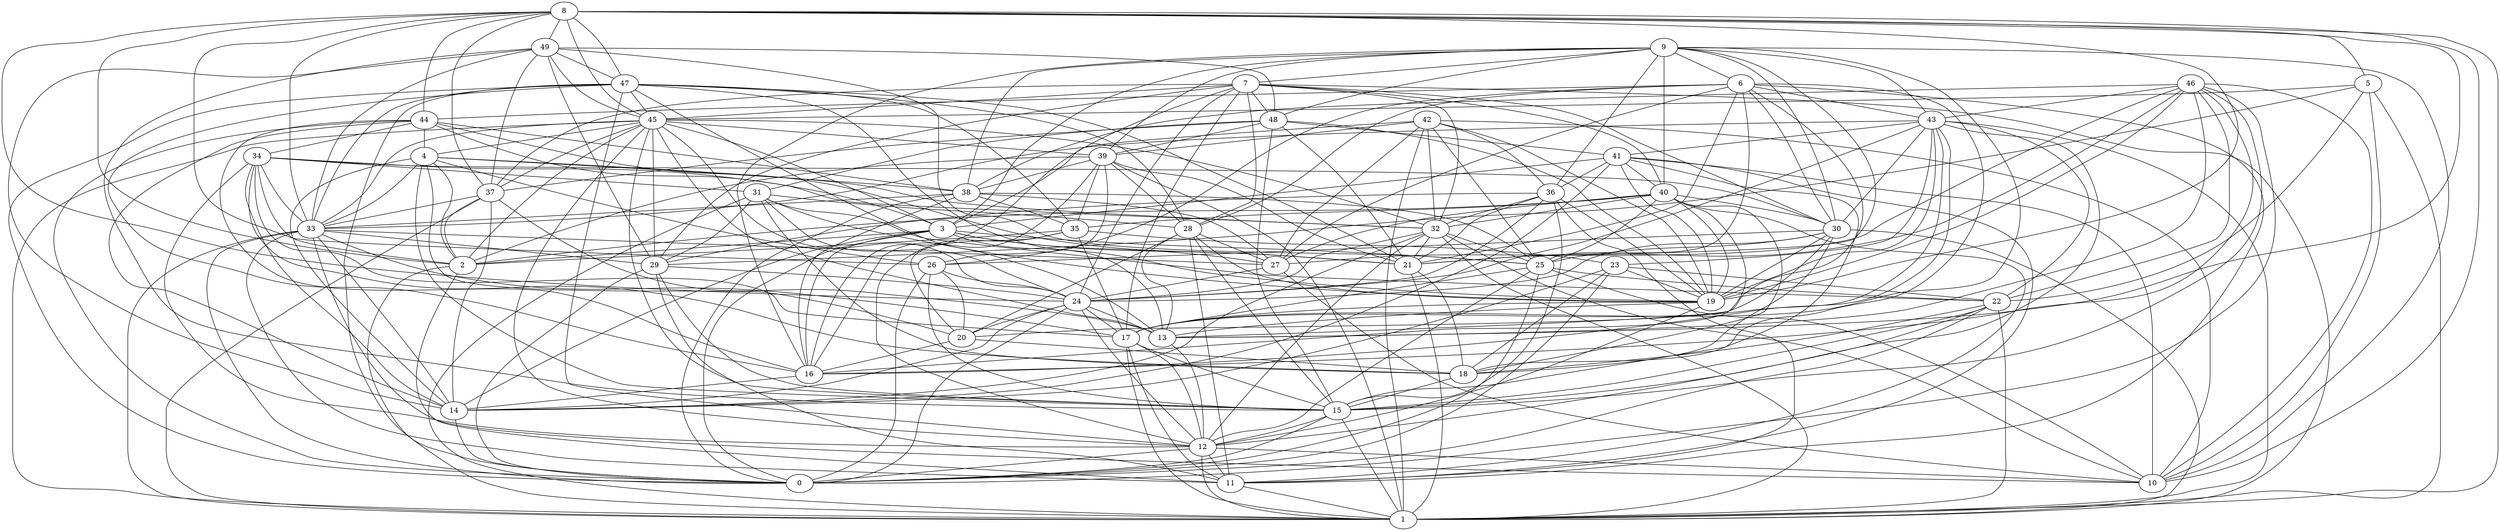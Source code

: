 digraph GG_graph {

subgraph G_graph {
edge [color = black]
"8" -> "5" [dir = none]
"8" -> "37" [dir = none]
"8" -> "44" [dir = none]
"8" -> "33" [dir = none]
"8" -> "45" [dir = none]
"33" -> "0" [dir = none]
"33" -> "1" [dir = none]
"33" -> "17" [dir = none]
"33" -> "27" [dir = none]
"43" -> "16" [dir = none]
"43" -> "19" [dir = none]
"20" -> "16" [dir = none]
"5" -> "10" [dir = none]
"5" -> "29" [dir = none]
"5" -> "1" [dir = none]
"48" -> "41" [dir = none]
"48" -> "39" [dir = none]
"48" -> "31" [dir = none]
"48" -> "15" [dir = none]
"48" -> "37" [dir = none]
"48" -> "21" [dir = none]
"18" -> "15" [dir = none]
"22" -> "15" [dir = none]
"22" -> "1" [dir = none]
"23" -> "18" [dir = none]
"23" -> "19" [dir = none]
"21" -> "1" [dir = none]
"19" -> "12" [dir = none]
"36" -> "15" [dir = none]
"36" -> "29" [dir = none]
"36" -> "19" [dir = none]
"36" -> "11" [dir = none]
"36" -> "24" [dir = none]
"42" -> "10" [dir = none]
"42" -> "39" [dir = none]
"42" -> "27" [dir = none]
"42" -> "1" [dir = none]
"42" -> "19" [dir = none]
"42" -> "36" [dir = none]
"49" -> "48" [dir = none]
"49" -> "25" [dir = none]
"49" -> "29" [dir = none]
"49" -> "14" [dir = none]
"49" -> "37" [dir = none]
"26" -> "15" [dir = none]
"26" -> "20" [dir = none]
"26" -> "24" [dir = none]
"32" -> "21" [dir = none]
"32" -> "25" [dir = none]
"7" -> "16" [dir = none]
"7" -> "30" [dir = none]
"7" -> "48" [dir = none]
"7" -> "28" [dir = none]
"7" -> "17" [dir = none]
"46" -> "22" [dir = none]
"46" -> "27" [dir = none]
"46" -> "38" [dir = none]
"46" -> "10" [dir = none]
"46" -> "15" [dir = none]
"47" -> "28" [dir = none]
"47" -> "45" [dir = none]
"47" -> "16" [dir = none]
"47" -> "12" [dir = none]
"9" -> "30" [dir = none]
"9" -> "43" [dir = none]
"9" -> "16" [dir = none]
"9" -> "3" [dir = none]
"9" -> "48" [dir = none]
"9" -> "17" [dir = none]
"9" -> "6" [dir = none]
"9" -> "40" [dir = none]
"9" -> "10" [dir = none]
"17" -> "11" [dir = none]
"17" -> "12" [dir = none]
"40" -> "18" [dir = none]
"40" -> "32" [dir = none]
"40" -> "16" [dir = none]
"40" -> "27" [dir = none]
"40" -> "2" [dir = none]
"40" -> "35" [dir = none]
"29" -> "15" [dir = none]
"29" -> "11" [dir = none]
"29" -> "24" [dir = none]
"37" -> "2" [dir = none]
"37" -> "14" [dir = none]
"37" -> "13" [dir = none]
"44" -> "21" [dir = none]
"44" -> "4" [dir = none]
"44" -> "0" [dir = none]
"38" -> "27" [dir = none]
"38" -> "0" [dir = none]
"35" -> "12" [dir = none]
"35" -> "23" [dir = none]
"35" -> "20" [dir = none]
"35" -> "17" [dir = none]
"28" -> "27" [dir = none]
"28" -> "11" [dir = none]
"41" -> "40" [dir = none]
"41" -> "14" [dir = none]
"41" -> "3" [dir = none]
"24" -> "17" [dir = none]
"24" -> "13" [dir = none]
"24" -> "12" [dir = none]
"24" -> "14" [dir = none]
"39" -> "38" [dir = none]
"39" -> "1" [dir = none]
"39" -> "16" [dir = none]
"39" -> "35" [dir = none]
"39" -> "26" [dir = none]
"39" -> "21" [dir = none]
"39" -> "28" [dir = none]
"31" -> "1" [dir = none]
"31" -> "19" [dir = none]
"31" -> "22" [dir = none]
"31" -> "28" [dir = none]
"31" -> "29" [dir = none]
"14" -> "0" [dir = none]
"34" -> "14" [dir = none]
"34" -> "33" [dir = none]
"34" -> "32" [dir = none]
"34" -> "18" [dir = none]
"34" -> "2" [dir = none]
"34" -> "31" [dir = none]
"4" -> "20" [dir = none]
"4" -> "32" [dir = none]
"4" -> "15" [dir = none]
"4" -> "2" [dir = none]
"6" -> "11" [dir = none]
"6" -> "21" [dir = none]
"6" -> "27" [dir = none]
"6" -> "30" [dir = none]
"6" -> "44" [dir = none]
"30" -> "24" [dir = none]
"30" -> "19" [dir = none]
"30" -> "18" [dir = none]
"3" -> "2" [dir = none]
"3" -> "16" [dir = none]
"3" -> "0" [dir = none]
"45" -> "13" [dir = none]
"45" -> "32" [dir = none]
"45" -> "37" [dir = none]
"45" -> "2" [dir = none]
"45" -> "1" [dir = none]
"45" -> "15" [dir = none]
"45" -> "29" [dir = none]
"45" -> "39" [dir = none]
"25" -> "17" [dir = none]
"30" -> "25" [dir = none]
"42" -> "3" [dir = none]
"7" -> "24" [dir = none]
"40" -> "25" [dir = none]
"47" -> "19" [dir = none]
"41" -> "11" [dir = none]
"3" -> "13" [dir = none]
"49" -> "45" [dir = none]
"42" -> "32" [dir = none]
"30" -> "13" [dir = none]
"20" -> "18" [dir = none]
"16" -> "14" [dir = none]
"35" -> "2" [dir = none]
"25" -> "0" [dir = none]
"44" -> "34" [dir = none]
"33" -> "11" [dir = none]
"40" -> "30" [dir = none]
"45" -> "33" [dir = none]
"22" -> "18" [dir = none]
"24" -> "0" [dir = none]
"38" -> "25" [dir = none]
"6" -> "25" [dir = none]
"3" -> "14" [dir = none]
"9" -> "39" [dir = none]
"28" -> "13" [dir = none]
"11" -> "1" [dir = none]
"46" -> "13" [dir = none]
"24" -> "20" [dir = none]
"12" -> "0" [dir = none]
"49" -> "33" [dir = none]
"32" -> "1" [dir = none]
"46" -> "43" [dir = none]
"28" -> "15" [dir = none]
"46" -> "0" [dir = none]
"39" -> "2" [dir = none]
"38" -> "35" [dir = none]
"44" -> "3" [dir = none]
"6" -> "28" [dir = none]
"43" -> "24" [dir = none]
"8" -> "49" [dir = none]
"9" -> "38" [dir = none]
"17" -> "15" [dir = none]
"29" -> "0" [dir = none]
"2" -> "11" [dir = none]
"15" -> "1" [dir = none]
"40" -> "11" [dir = none]
"34" -> "12" [dir = none]
"32" -> "12" [dir = none]
"47" -> "33" [dir = none]
"17" -> "1" [dir = none]
"47" -> "13" [dir = none]
"34" -> "17" [dir = none]
"3" -> "27" [dir = none]
"25" -> "22" [dir = none]
"21" -> "18" [dir = none]
"43" -> "33" [dir = none]
"7" -> "29" [dir = none]
"19" -> "13" [dir = none]
"15" -> "0" [dir = none]
"46" -> "19" [dir = none]
"27" -> "10" [dir = none]
"5" -> "45" [dir = none]
"28" -> "19" [dir = none]
"43" -> "17" [dir = none]
"30" -> "26" [dir = none]
"31" -> "24" [dir = none]
"9" -> "7" [dir = none]
"8" -> "13" [dir = none]
"12" -> "1" [dir = none]
"8" -> "1" [dir = none]
"9" -> "21" [dir = none]
"6" -> "43" [dir = none]
"33" -> "10" [dir = none]
"15" -> "12" [dir = none]
"49" -> "47" [dir = none]
"41" -> "15" [dir = none]
"23" -> "14" [dir = none]
"41" -> "19" [dir = none]
"30" -> "1" [dir = none]
"45" -> "4" [dir = none]
"28" -> "20" [dir = none]
"34" -> "30" [dir = none]
"32" -> "14" [dir = none]
"7" -> "40" [dir = none]
"38" -> "16" [dir = none]
"22" -> "12" [dir = none]
"37" -> "33" [dir = none]
"12" -> "11" [dir = none]
"44" -> "16" [dir = none]
"7" -> "32" [dir = none]
"5" -> "22" [dir = none]
"22" -> "0" [dir = none]
"47" -> "35" [dir = none]
"25" -> "12" [dir = none]
"32" -> "10" [dir = none]
"46" -> "21" [dir = none]
"31" -> "18" [dir = none]
"7" -> "45" [dir = none]
"40" -> "19" [dir = none]
"44" -> "14" [dir = none]
"8" -> "10" [dir = none]
"12" -> "10" [dir = none]
"6" -> "18" [dir = none]
"47" -> "1" [dir = none]
"13" -> "12" [dir = none]
"8" -> "26" [dir = none]
"37" -> "1" [dir = none]
"3" -> "21" [dir = none]
"4" -> "38" [dir = none]
"45" -> "3" [dir = none]
"33" -> "29" [dir = none]
"27" -> "24" [dir = none]
"38" -> "33" [dir = none]
"6" -> "26" [dir = none]
"36" -> "21" [dir = none]
"8" -> "47" [dir = none]
"41" -> "10" [dir = none]
"43" -> "22" [dir = none]
"43" -> "41" [dir = none]
"8" -> "2" [dir = none]
"3" -> "25" [dir = none]
"43" -> "30" [dir = none]
"8" -> "24" [dir = none]
"4" -> "14" [dir = none]
"46" -> "16" [dir = none]
"47" -> "21" [dir = none]
"45" -> "24" [dir = none]
"6" -> "20" [dir = none]
"43" -> "15" [dir = none]
"8" -> "19" [dir = none]
"47" -> "0" [dir = none]
"25" -> "10" [dir = none]
"43" -> "1" [dir = none]
"43" -> "23" [dir = none]
"32" -> "24" [dir = none]
"19" -> "17" [dir = none]
"26" -> "0" [dir = none]
"41" -> "36" [dir = none]
"4" -> "26" [dir = none]
"23" -> "22" [dir = none]
"4" -> "33" [dir = none]
"9" -> "36" [dir = none]
"23" -> "0" [dir = none]
"36" -> "32" [dir = none]
"42" -> "25" [dir = none]
"2" -> "0" [dir = none]
"49" -> "15" [dir = none]
"44" -> "38" [dir = none]
"45" -> "12" [dir = none]
"33" -> "14" [dir = none]
"7" -> "37" [dir = none]
"48" -> "19" [dir = none]
"7" -> "1" [dir = none]
}

}
